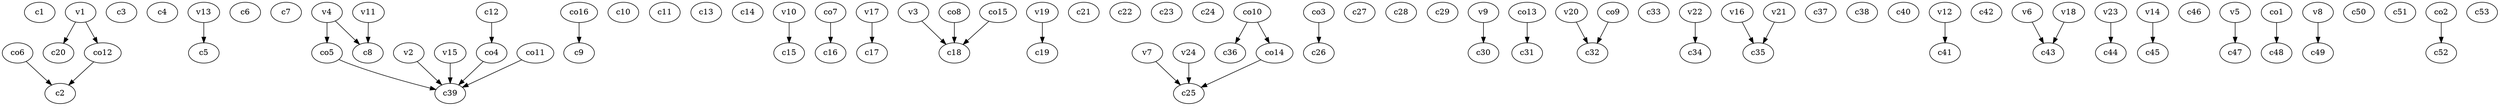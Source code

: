 strict digraph  {
c1;
c2;
c3;
c4;
c5;
c6;
c7;
c8;
c9;
c10;
c11;
c12;
c13;
c14;
c15;
c16;
c17;
c18;
c19;
c20;
c21;
c22;
c23;
c24;
c25;
c26;
c27;
c28;
c29;
c30;
c31;
c32;
c33;
c34;
c35;
c36;
c37;
c38;
c39;
c40;
c41;
c42;
c43;
c44;
c45;
c46;
c47;
c48;
c49;
c50;
c51;
c52;
c53;
v1;
v2;
v3;
v4;
v5;
v6;
v7;
v8;
v9;
v10;
v11;
v12;
v13;
v14;
v15;
v16;
v17;
v18;
v19;
v20;
v21;
v22;
v23;
v24;
co1;
co2;
co3;
co4;
co5;
co6;
co7;
co8;
co9;
co10;
co11;
co12;
co13;
co14;
co15;
co16;
c12 -> co4  [weight=1];
v1 -> c20  [weight=1];
v1 -> co12  [weight=1];
v2 -> c39  [weight=1];
v3 -> c18  [weight=1];
v4 -> c8  [weight=1];
v4 -> co5  [weight=1];
v5 -> c47  [weight=1];
v6 -> c43  [weight=1];
v7 -> c25  [weight=1];
v8 -> c49  [weight=1];
v9 -> c30  [weight=1];
v10 -> c15  [weight=1];
v11 -> c8  [weight=1];
v12 -> c41  [weight=1];
v13 -> c5  [weight=1];
v14 -> c45  [weight=1];
v15 -> c39  [weight=1];
v16 -> c35  [weight=1];
v17 -> c17  [weight=1];
v18 -> c43  [weight=1];
v19 -> c19  [weight=1];
v20 -> c32  [weight=1];
v21 -> c35  [weight=1];
v22 -> c34  [weight=1];
v23 -> c44  [weight=1];
v24 -> c25  [weight=1];
co1 -> c48  [weight=1];
co2 -> c52  [weight=1];
co3 -> c26  [weight=1];
co4 -> c39  [weight=1];
co5 -> c39  [weight=1];
co6 -> c2  [weight=1];
co7 -> c16  [weight=1];
co8 -> c18  [weight=1];
co9 -> c32  [weight=1];
co10 -> c36  [weight=1];
co10 -> co14  [weight=1];
co11 -> c39  [weight=1];
co12 -> c2  [weight=1];
co13 -> c31  [weight=1];
co14 -> c25  [weight=1];
co15 -> c18  [weight=1];
co16 -> c9  [weight=1];
}
